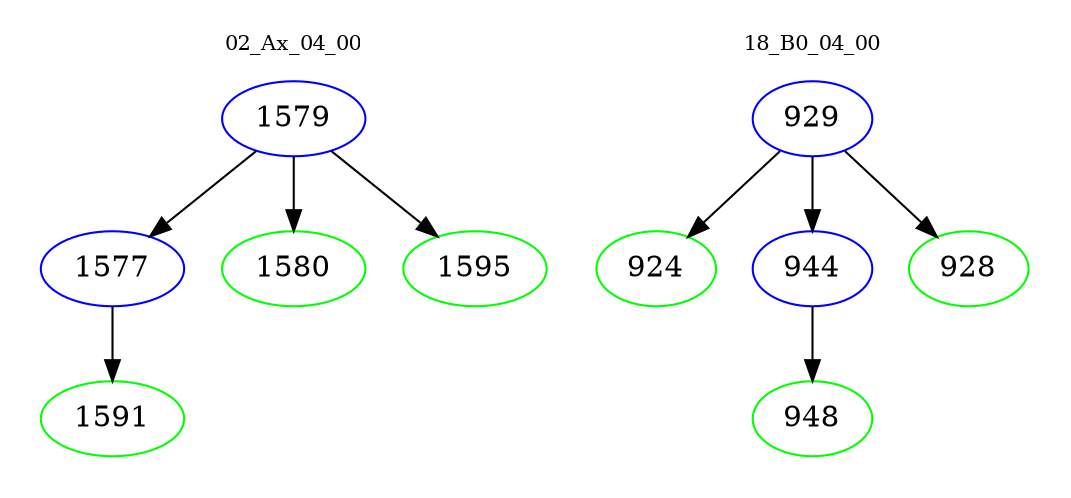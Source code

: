 digraph{
subgraph cluster_0 {
color = white
label = "02_Ax_04_00";
fontsize=10;
T0_1579 [label="1579", color="blue"]
T0_1579 -> T0_1577 [color="black"]
T0_1577 [label="1577", color="blue"]
T0_1577 -> T0_1591 [color="black"]
T0_1591 [label="1591", color="green"]
T0_1579 -> T0_1580 [color="black"]
T0_1580 [label="1580", color="green"]
T0_1579 -> T0_1595 [color="black"]
T0_1595 [label="1595", color="green"]
}
subgraph cluster_1 {
color = white
label = "18_B0_04_00";
fontsize=10;
T1_929 [label="929", color="blue"]
T1_929 -> T1_924 [color="black"]
T1_924 [label="924", color="green"]
T1_929 -> T1_944 [color="black"]
T1_944 [label="944", color="blue"]
T1_944 -> T1_948 [color="black"]
T1_948 [label="948", color="green"]
T1_929 -> T1_928 [color="black"]
T1_928 [label="928", color="green"]
}
}

